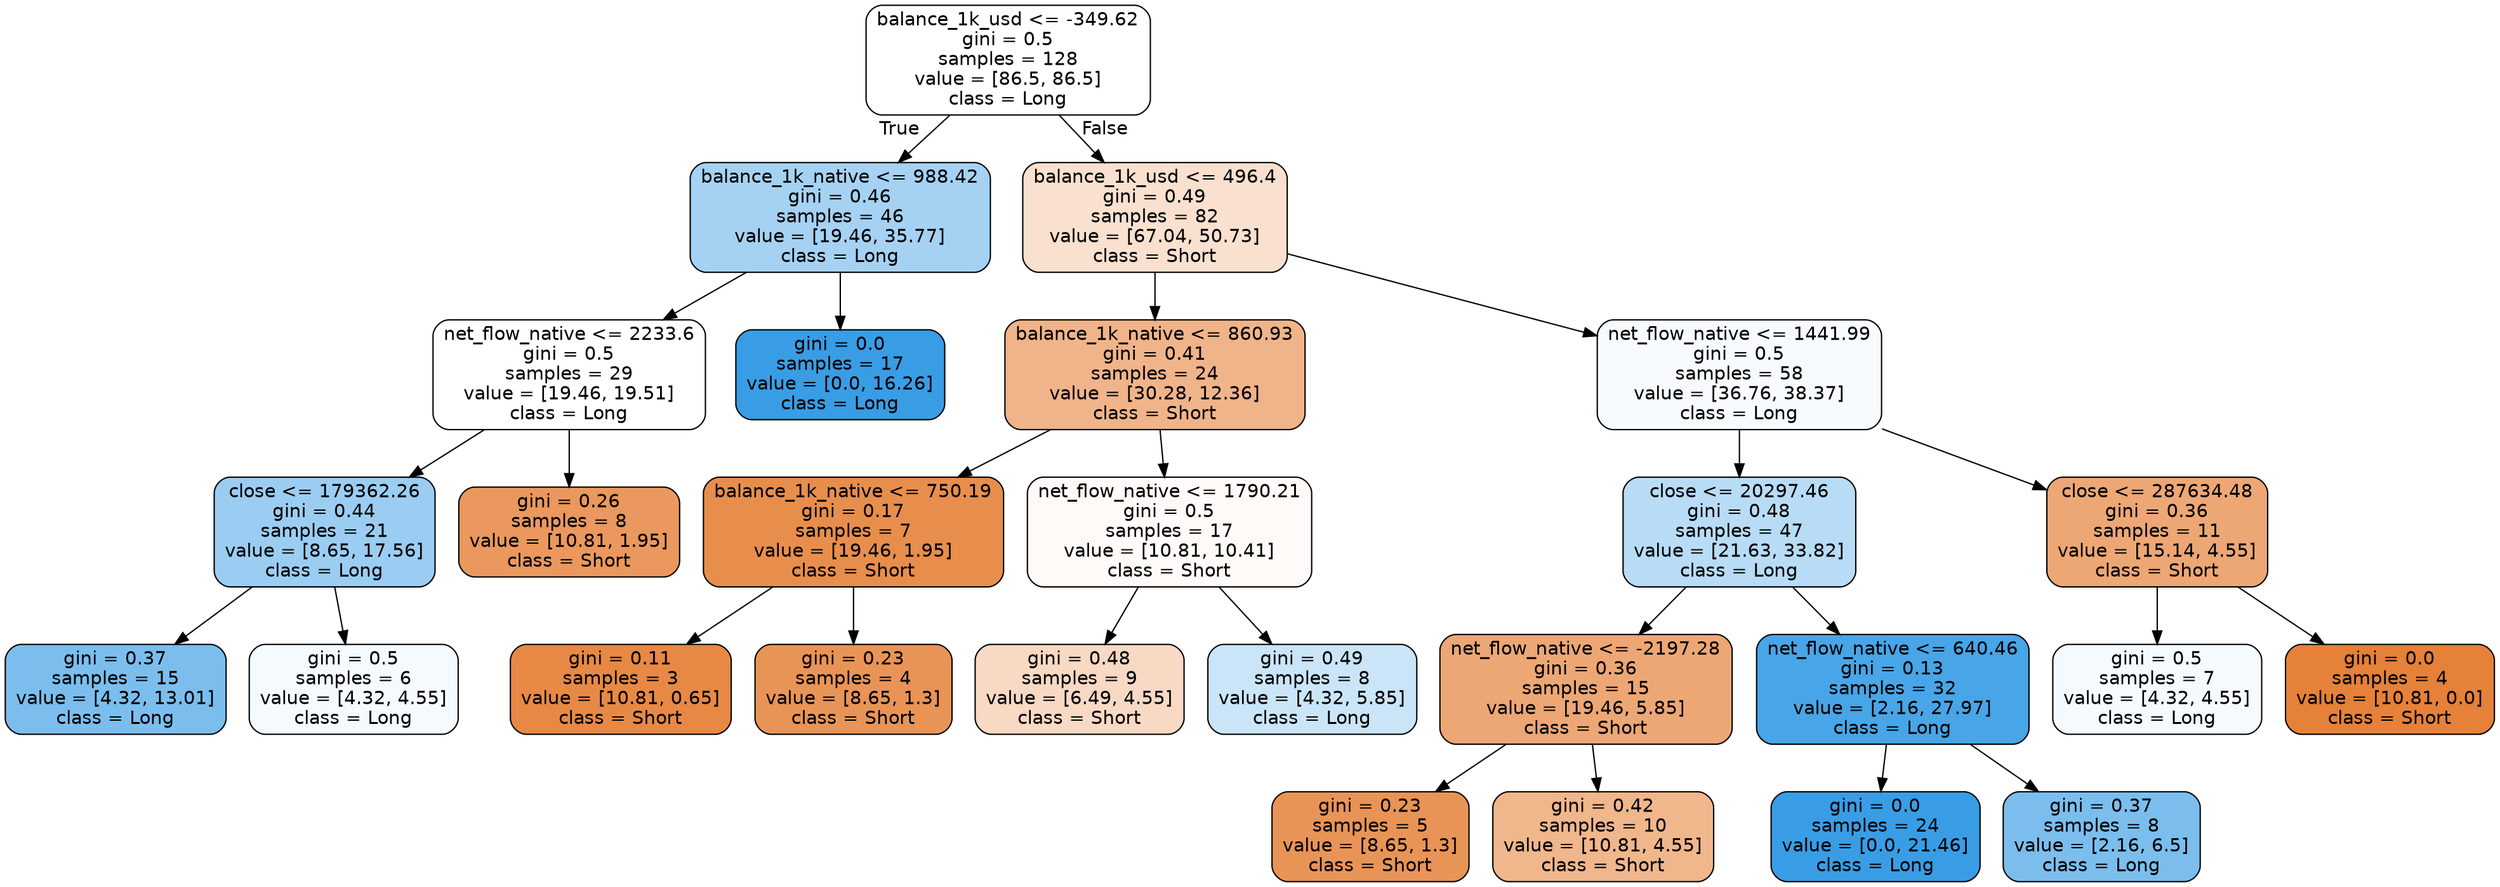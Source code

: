 digraph Tree {
node [shape=box, style="filled, rounded", color="black", fontname="helvetica"] ;
edge [fontname="helvetica"] ;
0 [label="balance_1k_usd <= -349.62\ngini = 0.5\nsamples = 128\nvalue = [86.5, 86.5]\nclass = Long", fillcolor="#ffffff"] ;
1 [label="balance_1k_native <= 988.42\ngini = 0.46\nsamples = 46\nvalue = [19.46, 35.77]\nclass = Long", fillcolor="#a5d2f3"] ;
0 -> 1 [labeldistance=2.5, labelangle=45, headlabel="True"] ;
2 [label="net_flow_native <= 2233.6\ngini = 0.5\nsamples = 29\nvalue = [19.46, 19.51]\nclass = Long", fillcolor="#ffffff"] ;
1 -> 2 ;
3 [label="close <= 179362.26\ngini = 0.44\nsamples = 21\nvalue = [8.65, 17.56]\nclass = Long", fillcolor="#9bcdf2"] ;
2 -> 3 ;
4 [label="gini = 0.37\nsamples = 15\nvalue = [4.32, 13.01]\nclass = Long", fillcolor="#7bbeee"] ;
3 -> 4 ;
5 [label="gini = 0.5\nsamples = 6\nvalue = [4.32, 4.55]\nclass = Long", fillcolor="#f5fafe"] ;
3 -> 5 ;
6 [label="gini = 0.26\nsamples = 8\nvalue = [10.81, 1.95]\nclass = Short", fillcolor="#ea985d"] ;
2 -> 6 ;
7 [label="gini = 0.0\nsamples = 17\nvalue = [0.0, 16.26]\nclass = Long", fillcolor="#399de5"] ;
1 -> 7 ;
8 [label="balance_1k_usd <= 496.4\ngini = 0.49\nsamples = 82\nvalue = [67.04, 50.73]\nclass = Short", fillcolor="#f9e0cf"] ;
0 -> 8 [labeldistance=2.5, labelangle=-45, headlabel="False"] ;
9 [label="balance_1k_native <= 860.93\ngini = 0.41\nsamples = 24\nvalue = [30.28, 12.36]\nclass = Short", fillcolor="#f0b48a"] ;
8 -> 9 ;
10 [label="balance_1k_native <= 750.19\ngini = 0.17\nsamples = 7\nvalue = [19.46, 1.95]\nclass = Short", fillcolor="#e88e4d"] ;
9 -> 10 ;
11 [label="gini = 0.11\nsamples = 3\nvalue = [10.81, 0.65]\nclass = Short", fillcolor="#e78945"] ;
10 -> 11 ;
12 [label="gini = 0.23\nsamples = 4\nvalue = [8.65, 1.3]\nclass = Short", fillcolor="#e99457"] ;
10 -> 12 ;
13 [label="net_flow_native <= 1790.21\ngini = 0.5\nsamples = 17\nvalue = [10.81, 10.41]\nclass = Short", fillcolor="#fefaf8"] ;
9 -> 13 ;
14 [label="gini = 0.48\nsamples = 9\nvalue = [6.49, 4.55]\nclass = Short", fillcolor="#f7d9c4"] ;
13 -> 14 ;
15 [label="gini = 0.49\nsamples = 8\nvalue = [4.32, 5.85]\nclass = Long", fillcolor="#cbe5f8"] ;
13 -> 15 ;
16 [label="net_flow_native <= 1441.99\ngini = 0.5\nsamples = 58\nvalue = [36.76, 38.37]\nclass = Long", fillcolor="#f7fbfe"] ;
8 -> 16 ;
17 [label="close <= 20297.46\ngini = 0.48\nsamples = 47\nvalue = [21.63, 33.82]\nclass = Long", fillcolor="#b8dcf6"] ;
16 -> 17 ;
18 [label="net_flow_native <= -2197.28\ngini = 0.36\nsamples = 15\nvalue = [19.46, 5.85]\nclass = Short", fillcolor="#eda775"] ;
17 -> 18 ;
19 [label="gini = 0.23\nsamples = 5\nvalue = [8.65, 1.3]\nclass = Short", fillcolor="#e99457"] ;
18 -> 19 ;
20 [label="gini = 0.42\nsamples = 10\nvalue = [10.81, 4.55]\nclass = Short", fillcolor="#f0b68c"] ;
18 -> 20 ;
21 [label="net_flow_native <= 640.46\ngini = 0.13\nsamples = 32\nvalue = [2.16, 27.97]\nclass = Long", fillcolor="#48a5e7"] ;
17 -> 21 ;
22 [label="gini = 0.0\nsamples = 24\nvalue = [0.0, 21.46]\nclass = Long", fillcolor="#399de5"] ;
21 -> 22 ;
23 [label="gini = 0.37\nsamples = 8\nvalue = [2.16, 6.5]\nclass = Long", fillcolor="#7bbeee"] ;
21 -> 23 ;
24 [label="close <= 287634.48\ngini = 0.36\nsamples = 11\nvalue = [15.14, 4.55]\nclass = Short", fillcolor="#eda775"] ;
16 -> 24 ;
25 [label="gini = 0.5\nsamples = 7\nvalue = [4.32, 4.55]\nclass = Long", fillcolor="#f5fafe"] ;
24 -> 25 ;
26 [label="gini = 0.0\nsamples = 4\nvalue = [10.81, 0.0]\nclass = Short", fillcolor="#e58139"] ;
24 -> 26 ;
}